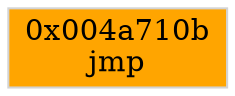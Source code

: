 strict digraph G {
	graph [bgcolor=transparent,
		name=G
	];
	node [color=lightsteelblue,
		fillcolor=lightsteelblue,
		shape=rectangle,
		style=filled
	];
	"0x004a710b"	[color=lightgrey,
		fillcolor=orange,
		label="0x004a710b
jmp"];
}
